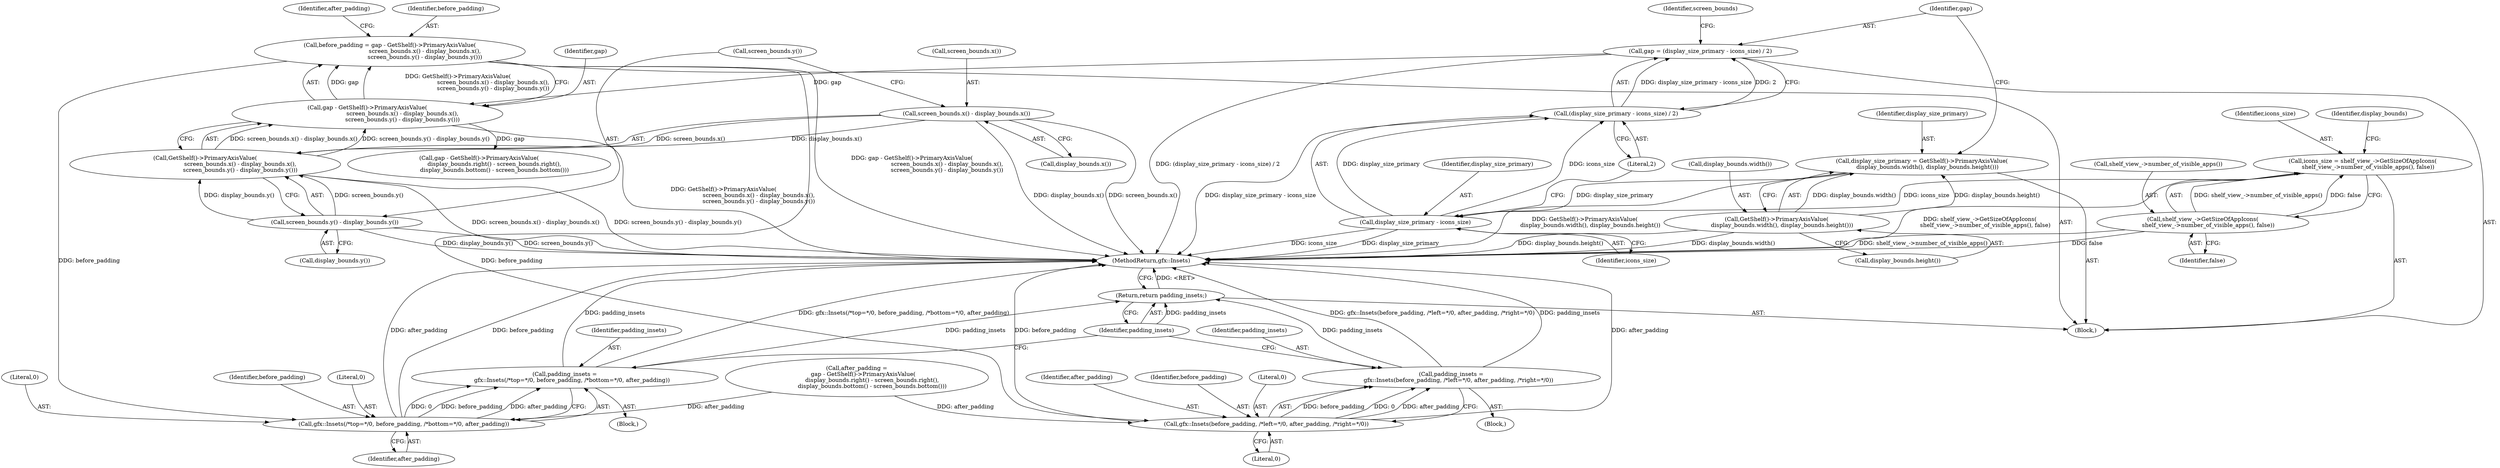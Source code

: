 digraph "0_Chrome_dfd28b1909358445e838fb0fdf3995c77a420aa8_0@integer" {
"1000136" [label="(Call,before_padding = gap - GetShelf()->PrimaryAxisValue(\n                                       screen_bounds.x() - display_bounds.x(),\n                                       screen_bounds.y() - display_bounds.y()))"];
"1000138" [label="(Call,gap - GetShelf()->PrimaryAxisValue(\n                                       screen_bounds.x() - display_bounds.x(),\n                                       screen_bounds.y() - display_bounds.y()))"];
"1000124" [label="(Call,gap = (display_size_primary - icons_size) / 2)"];
"1000126" [label="(Call,(display_size_primary - icons_size) / 2)"];
"1000127" [label="(Call,display_size_primary - icons_size)"];
"1000118" [label="(Call,display_size_primary = GetShelf()->PrimaryAxisValue(\n      display_bounds.width(), display_bounds.height()))"];
"1000120" [label="(Call,GetShelf()->PrimaryAxisValue(\n      display_bounds.width(), display_bounds.height()))"];
"1000107" [label="(Call,icons_size = shelf_view_->GetSizeOfAppIcons(\n      shelf_view_->number_of_visible_apps(), false))"];
"1000109" [label="(Call,shelf_view_->GetSizeOfAppIcons(\n      shelf_view_->number_of_visible_apps(), false))"];
"1000140" [label="(Call,GetShelf()->PrimaryAxisValue(\n                                       screen_bounds.x() - display_bounds.x(),\n                                       screen_bounds.y() - display_bounds.y()))"];
"1000141" [label="(Call,screen_bounds.x() - display_bounds.x())"];
"1000144" [label="(Call,screen_bounds.y() - display_bounds.y())"];
"1000165" [label="(Call,gfx::Insets(/*top=*/0, before_padding, /*bottom=*/0, after_padding))"];
"1000163" [label="(Call,padding_insets =\n        gfx::Insets(/*top=*/0, before_padding, /*bottom=*/0, after_padding))"];
"1000179" [label="(Return,return padding_insets;)"];
"1000174" [label="(Call,gfx::Insets(before_padding, /*left=*/0, after_padding, /*right=*/0))"];
"1000172" [label="(Call,padding_insets =\n        gfx::Insets(before_padding, /*left=*/0, after_padding, /*right=*/0))"];
"1000180" [label="(Identifier,padding_insets)"];
"1000114" [label="(Identifier,display_bounds)"];
"1000169" [label="(Identifier,after_padding)"];
"1000137" [label="(Identifier,before_padding)"];
"1000166" [label="(Literal,0)"];
"1000148" [label="(Call,after_padding =\n       gap - GetShelf()->PrimaryAxisValue(\n                 display_bounds.right() - screen_bounds.right(),\n                 display_bounds.bottom() - screen_bounds.bottom()))"];
"1000136" [label="(Call,before_padding = gap - GetShelf()->PrimaryAxisValue(\n                                       screen_bounds.x() - display_bounds.x(),\n                                       screen_bounds.y() - display_bounds.y()))"];
"1000143" [label="(Call,display_bounds.x())"];
"1000179" [label="(Return,return padding_insets;)"];
"1000146" [label="(Call,display_bounds.y())"];
"1000167" [label="(Identifier,before_padding)"];
"1000172" [label="(Call,padding_insets =\n        gfx::Insets(before_padding, /*left=*/0, after_padding, /*right=*/0))"];
"1000125" [label="(Identifier,gap)"];
"1000107" [label="(Call,icons_size = shelf_view_->GetSizeOfAppIcons(\n      shelf_view_->number_of_visible_apps(), false))"];
"1000133" [label="(Identifier,screen_bounds)"];
"1000145" [label="(Call,screen_bounds.y())"];
"1000165" [label="(Call,gfx::Insets(/*top=*/0, before_padding, /*bottom=*/0, after_padding))"];
"1000174" [label="(Call,gfx::Insets(before_padding, /*left=*/0, after_padding, /*right=*/0))"];
"1000178" [label="(Literal,0)"];
"1000120" [label="(Call,GetShelf()->PrimaryAxisValue(\n      display_bounds.width(), display_bounds.height()))"];
"1000127" [label="(Call,display_size_primary - icons_size)"];
"1000144" [label="(Call,screen_bounds.y() - display_bounds.y())"];
"1000181" [label="(MethodReturn,gfx::Insets)"];
"1000111" [label="(Identifier,false)"];
"1000177" [label="(Identifier,after_padding)"];
"1000142" [label="(Call,screen_bounds.x())"];
"1000124" [label="(Call,gap = (display_size_primary - icons_size) / 2)"];
"1000164" [label="(Identifier,padding_insets)"];
"1000163" [label="(Call,padding_insets =\n        gfx::Insets(/*top=*/0, before_padding, /*bottom=*/0, after_padding))"];
"1000110" [label="(Call,shelf_view_->number_of_visible_apps())"];
"1000175" [label="(Identifier,before_padding)"];
"1000176" [label="(Literal,0)"];
"1000150" [label="(Call,gap - GetShelf()->PrimaryAxisValue(\n                 display_bounds.right() - screen_bounds.right(),\n                 display_bounds.bottom() - screen_bounds.bottom()))"];
"1000118" [label="(Call,display_size_primary = GetShelf()->PrimaryAxisValue(\n      display_bounds.width(), display_bounds.height()))"];
"1000173" [label="(Identifier,padding_insets)"];
"1000140" [label="(Call,GetShelf()->PrimaryAxisValue(\n                                       screen_bounds.x() - display_bounds.x(),\n                                       screen_bounds.y() - display_bounds.y()))"];
"1000108" [label="(Identifier,icons_size)"];
"1000141" [label="(Call,screen_bounds.x() - display_bounds.x())"];
"1000139" [label="(Identifier,gap)"];
"1000121" [label="(Call,display_bounds.width())"];
"1000119" [label="(Identifier,display_size_primary)"];
"1000168" [label="(Literal,0)"];
"1000129" [label="(Identifier,icons_size)"];
"1000171" [label="(Block,)"];
"1000149" [label="(Identifier,after_padding)"];
"1000122" [label="(Call,display_bounds.height())"];
"1000162" [label="(Block,)"];
"1000126" [label="(Call,(display_size_primary - icons_size) / 2)"];
"1000138" [label="(Call,gap - GetShelf()->PrimaryAxisValue(\n                                       screen_bounds.x() - display_bounds.x(),\n                                       screen_bounds.y() - display_bounds.y()))"];
"1000105" [label="(Block,)"];
"1000109" [label="(Call,shelf_view_->GetSizeOfAppIcons(\n      shelf_view_->number_of_visible_apps(), false))"];
"1000130" [label="(Literal,2)"];
"1000128" [label="(Identifier,display_size_primary)"];
"1000136" -> "1000105"  [label="AST: "];
"1000136" -> "1000138"  [label="CFG: "];
"1000137" -> "1000136"  [label="AST: "];
"1000138" -> "1000136"  [label="AST: "];
"1000149" -> "1000136"  [label="CFG: "];
"1000136" -> "1000181"  [label="DDG: gap - GetShelf()->PrimaryAxisValue(\n                                       screen_bounds.x() - display_bounds.x(),\n                                       screen_bounds.y() - display_bounds.y())"];
"1000138" -> "1000136"  [label="DDG: gap"];
"1000138" -> "1000136"  [label="DDG: GetShelf()->PrimaryAxisValue(\n                                       screen_bounds.x() - display_bounds.x(),\n                                       screen_bounds.y() - display_bounds.y())"];
"1000136" -> "1000165"  [label="DDG: before_padding"];
"1000136" -> "1000174"  [label="DDG: before_padding"];
"1000138" -> "1000140"  [label="CFG: "];
"1000139" -> "1000138"  [label="AST: "];
"1000140" -> "1000138"  [label="AST: "];
"1000138" -> "1000181"  [label="DDG: GetShelf()->PrimaryAxisValue(\n                                       screen_bounds.x() - display_bounds.x(),\n                                       screen_bounds.y() - display_bounds.y())"];
"1000124" -> "1000138"  [label="DDG: gap"];
"1000140" -> "1000138"  [label="DDG: screen_bounds.x() - display_bounds.x()"];
"1000140" -> "1000138"  [label="DDG: screen_bounds.y() - display_bounds.y()"];
"1000138" -> "1000150"  [label="DDG: gap"];
"1000124" -> "1000105"  [label="AST: "];
"1000124" -> "1000126"  [label="CFG: "];
"1000125" -> "1000124"  [label="AST: "];
"1000126" -> "1000124"  [label="AST: "];
"1000133" -> "1000124"  [label="CFG: "];
"1000124" -> "1000181"  [label="DDG: (display_size_primary - icons_size) / 2"];
"1000126" -> "1000124"  [label="DDG: display_size_primary - icons_size"];
"1000126" -> "1000124"  [label="DDG: 2"];
"1000126" -> "1000130"  [label="CFG: "];
"1000127" -> "1000126"  [label="AST: "];
"1000130" -> "1000126"  [label="AST: "];
"1000126" -> "1000181"  [label="DDG: display_size_primary - icons_size"];
"1000127" -> "1000126"  [label="DDG: display_size_primary"];
"1000127" -> "1000126"  [label="DDG: icons_size"];
"1000127" -> "1000129"  [label="CFG: "];
"1000128" -> "1000127"  [label="AST: "];
"1000129" -> "1000127"  [label="AST: "];
"1000130" -> "1000127"  [label="CFG: "];
"1000127" -> "1000181"  [label="DDG: icons_size"];
"1000127" -> "1000181"  [label="DDG: display_size_primary"];
"1000118" -> "1000127"  [label="DDG: display_size_primary"];
"1000107" -> "1000127"  [label="DDG: icons_size"];
"1000118" -> "1000105"  [label="AST: "];
"1000118" -> "1000120"  [label="CFG: "];
"1000119" -> "1000118"  [label="AST: "];
"1000120" -> "1000118"  [label="AST: "];
"1000125" -> "1000118"  [label="CFG: "];
"1000118" -> "1000181"  [label="DDG: GetShelf()->PrimaryAxisValue(\n      display_bounds.width(), display_bounds.height())"];
"1000120" -> "1000118"  [label="DDG: display_bounds.width()"];
"1000120" -> "1000118"  [label="DDG: display_bounds.height()"];
"1000120" -> "1000122"  [label="CFG: "];
"1000121" -> "1000120"  [label="AST: "];
"1000122" -> "1000120"  [label="AST: "];
"1000120" -> "1000181"  [label="DDG: display_bounds.width()"];
"1000120" -> "1000181"  [label="DDG: display_bounds.height()"];
"1000107" -> "1000105"  [label="AST: "];
"1000107" -> "1000109"  [label="CFG: "];
"1000108" -> "1000107"  [label="AST: "];
"1000109" -> "1000107"  [label="AST: "];
"1000114" -> "1000107"  [label="CFG: "];
"1000107" -> "1000181"  [label="DDG: shelf_view_->GetSizeOfAppIcons(\n      shelf_view_->number_of_visible_apps(), false)"];
"1000109" -> "1000107"  [label="DDG: shelf_view_->number_of_visible_apps()"];
"1000109" -> "1000107"  [label="DDG: false"];
"1000109" -> "1000111"  [label="CFG: "];
"1000110" -> "1000109"  [label="AST: "];
"1000111" -> "1000109"  [label="AST: "];
"1000109" -> "1000181"  [label="DDG: shelf_view_->number_of_visible_apps()"];
"1000109" -> "1000181"  [label="DDG: false"];
"1000140" -> "1000144"  [label="CFG: "];
"1000141" -> "1000140"  [label="AST: "];
"1000144" -> "1000140"  [label="AST: "];
"1000140" -> "1000181"  [label="DDG: screen_bounds.x() - display_bounds.x()"];
"1000140" -> "1000181"  [label="DDG: screen_bounds.y() - display_bounds.y()"];
"1000141" -> "1000140"  [label="DDG: screen_bounds.x()"];
"1000141" -> "1000140"  [label="DDG: display_bounds.x()"];
"1000144" -> "1000140"  [label="DDG: screen_bounds.y()"];
"1000144" -> "1000140"  [label="DDG: display_bounds.y()"];
"1000141" -> "1000143"  [label="CFG: "];
"1000142" -> "1000141"  [label="AST: "];
"1000143" -> "1000141"  [label="AST: "];
"1000145" -> "1000141"  [label="CFG: "];
"1000141" -> "1000181"  [label="DDG: screen_bounds.x()"];
"1000141" -> "1000181"  [label="DDG: display_bounds.x()"];
"1000144" -> "1000146"  [label="CFG: "];
"1000145" -> "1000144"  [label="AST: "];
"1000146" -> "1000144"  [label="AST: "];
"1000144" -> "1000181"  [label="DDG: screen_bounds.y()"];
"1000144" -> "1000181"  [label="DDG: display_bounds.y()"];
"1000165" -> "1000163"  [label="AST: "];
"1000165" -> "1000169"  [label="CFG: "];
"1000166" -> "1000165"  [label="AST: "];
"1000167" -> "1000165"  [label="AST: "];
"1000168" -> "1000165"  [label="AST: "];
"1000169" -> "1000165"  [label="AST: "];
"1000163" -> "1000165"  [label="CFG: "];
"1000165" -> "1000181"  [label="DDG: after_padding"];
"1000165" -> "1000181"  [label="DDG: before_padding"];
"1000165" -> "1000163"  [label="DDG: 0"];
"1000165" -> "1000163"  [label="DDG: before_padding"];
"1000165" -> "1000163"  [label="DDG: after_padding"];
"1000148" -> "1000165"  [label="DDG: after_padding"];
"1000163" -> "1000162"  [label="AST: "];
"1000164" -> "1000163"  [label="AST: "];
"1000180" -> "1000163"  [label="CFG: "];
"1000163" -> "1000181"  [label="DDG: padding_insets"];
"1000163" -> "1000181"  [label="DDG: gfx::Insets(/*top=*/0, before_padding, /*bottom=*/0, after_padding)"];
"1000163" -> "1000179"  [label="DDG: padding_insets"];
"1000179" -> "1000105"  [label="AST: "];
"1000179" -> "1000180"  [label="CFG: "];
"1000180" -> "1000179"  [label="AST: "];
"1000181" -> "1000179"  [label="CFG: "];
"1000179" -> "1000181"  [label="DDG: <RET>"];
"1000180" -> "1000179"  [label="DDG: padding_insets"];
"1000172" -> "1000179"  [label="DDG: padding_insets"];
"1000174" -> "1000172"  [label="AST: "];
"1000174" -> "1000178"  [label="CFG: "];
"1000175" -> "1000174"  [label="AST: "];
"1000176" -> "1000174"  [label="AST: "];
"1000177" -> "1000174"  [label="AST: "];
"1000178" -> "1000174"  [label="AST: "];
"1000172" -> "1000174"  [label="CFG: "];
"1000174" -> "1000181"  [label="DDG: after_padding"];
"1000174" -> "1000181"  [label="DDG: before_padding"];
"1000174" -> "1000172"  [label="DDG: before_padding"];
"1000174" -> "1000172"  [label="DDG: 0"];
"1000174" -> "1000172"  [label="DDG: after_padding"];
"1000148" -> "1000174"  [label="DDG: after_padding"];
"1000172" -> "1000171"  [label="AST: "];
"1000173" -> "1000172"  [label="AST: "];
"1000180" -> "1000172"  [label="CFG: "];
"1000172" -> "1000181"  [label="DDG: padding_insets"];
"1000172" -> "1000181"  [label="DDG: gfx::Insets(before_padding, /*left=*/0, after_padding, /*right=*/0)"];
}
